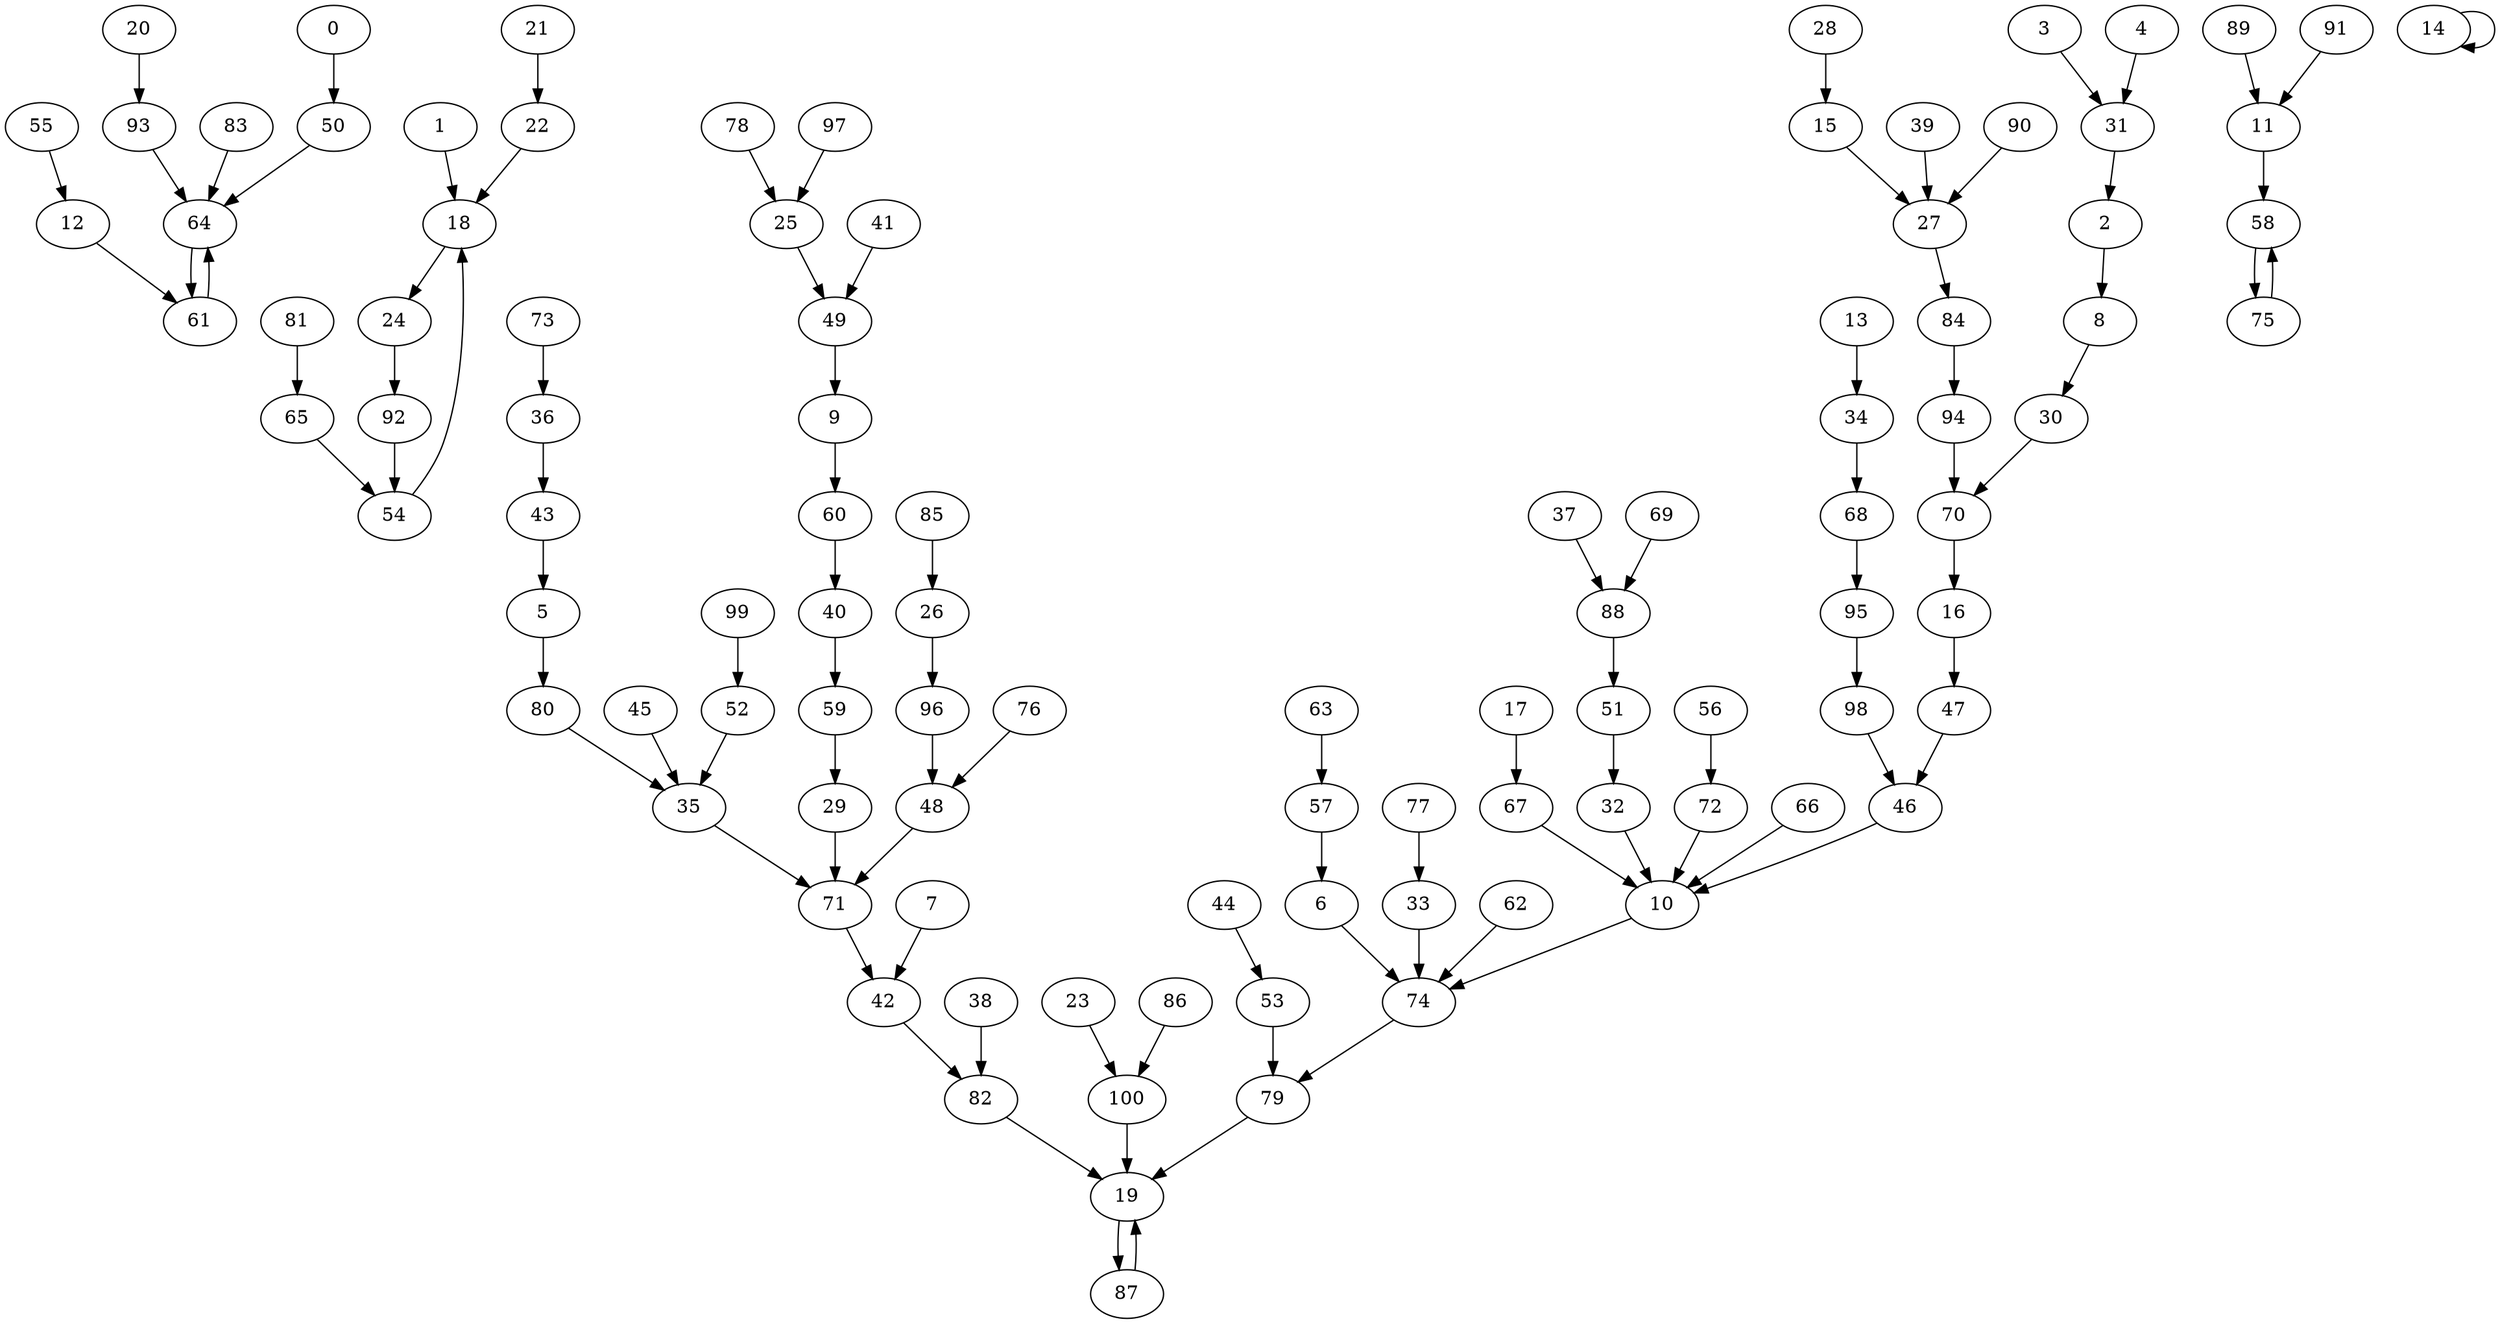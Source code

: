 digraph G {
	"50"
	"0"
	"64"
	"61"
	"18"
	"1"
	"24"
	"92"
	"54"
	"8"
	"2"
	"30"
	"70"
	"16"
	"47"
	"46"
	"10"
	"74"
	"79"
	"19"
	"87"
	"31"
	"3"
	"4"
	"80"
	"5"
	"35"
	"71"
	"42"
	"82"
	"6"
	"7"
	"60"
	"9"
	"40"
	"59"
	"29"
	"58"
	"11"
	"75"
	"12"
	"34"
	"13"
	"68"
	"95"
	"98"
	"14"
	"27"
	"15"
	"84"
	"94"
	"67"
	"17"
	"93"
	"20"
	"22"
	"21"
	"100"
	"23"
	"49"
	"25"
	"96"
	"26"
	"48"
	"28"
	"32"
	"33"
	"43"
	"36"
	"88"
	"37"
	"51"
	"38"
	"39"
	"41"
	"53"
	"44"
	"45"
	"52"
	"55"
	"72"
	"56"
	"57"
	"62"
	"63"
	"65"
	"66"
	"69"
	"73"
	"76"
	"77"
	"78"
	"81"
	"83"
	"85"
	"86"
	"89"
	"90"
	"91"
	"97"
	"99"
	"50" -> "64"
	"0" -> "50"
	"64" -> "61"
	"61" -> "64"
	"18" -> "24"
	"1" -> "18"
	"24" -> "92"
	"92" -> "54"
	"54" -> "18"
	"8" -> "30"
	"2" -> "8"
	"30" -> "70"
	"70" -> "16"
	"16" -> "47"
	"47" -> "46"
	"46" -> "10"
	"10" -> "74"
	"74" -> "79"
	"79" -> "19"
	"19" -> "87"
	"87" -> "19"
	"31" -> "2"
	"3" -> "31"
	"4" -> "31"
	"80" -> "35"
	"5" -> "80"
	"35" -> "71"
	"71" -> "42"
	"42" -> "82"
	"82" -> "19"
	"6" -> "74"
	"7" -> "42"
	"60" -> "40"
	"9" -> "60"
	"40" -> "59"
	"59" -> "29"
	"29" -> "71"
	"58" -> "75"
	"11" -> "58"
	"75" -> "58"
	"12" -> "61"
	"34" -> "68"
	"13" -> "34"
	"68" -> "95"
	"95" -> "98"
	"98" -> "46"
	"14" -> "14"
	"27" -> "84"
	"15" -> "27"
	"84" -> "94"
	"94" -> "70"
	"67" -> "10"
	"17" -> "67"
	"93" -> "64"
	"20" -> "93"
	"22" -> "18"
	"21" -> "22"
	"100" -> "19"
	"23" -> "100"
	"49" -> "9"
	"25" -> "49"
	"96" -> "48"
	"26" -> "96"
	"48" -> "71"
	"28" -> "15"
	"32" -> "10"
	"33" -> "74"
	"43" -> "5"
	"36" -> "43"
	"88" -> "51"
	"37" -> "88"
	"51" -> "32"
	"38" -> "82"
	"39" -> "27"
	"41" -> "49"
	"53" -> "79"
	"44" -> "53"
	"45" -> "35"
	"52" -> "35"
	"55" -> "12"
	"72" -> "10"
	"56" -> "72"
	"57" -> "6"
	"62" -> "74"
	"63" -> "57"
	"65" -> "54"
	"66" -> "10"
	"69" -> "88"
	"73" -> "36"
	"76" -> "48"
	"77" -> "33"
	"78" -> "25"
	"81" -> "65"
	"83" -> "64"
	"85" -> "26"
	"86" -> "100"
	"89" -> "11"
	"90" -> "27"
	"91" -> "11"
	"97" -> "25"
	"99" -> "52"
}